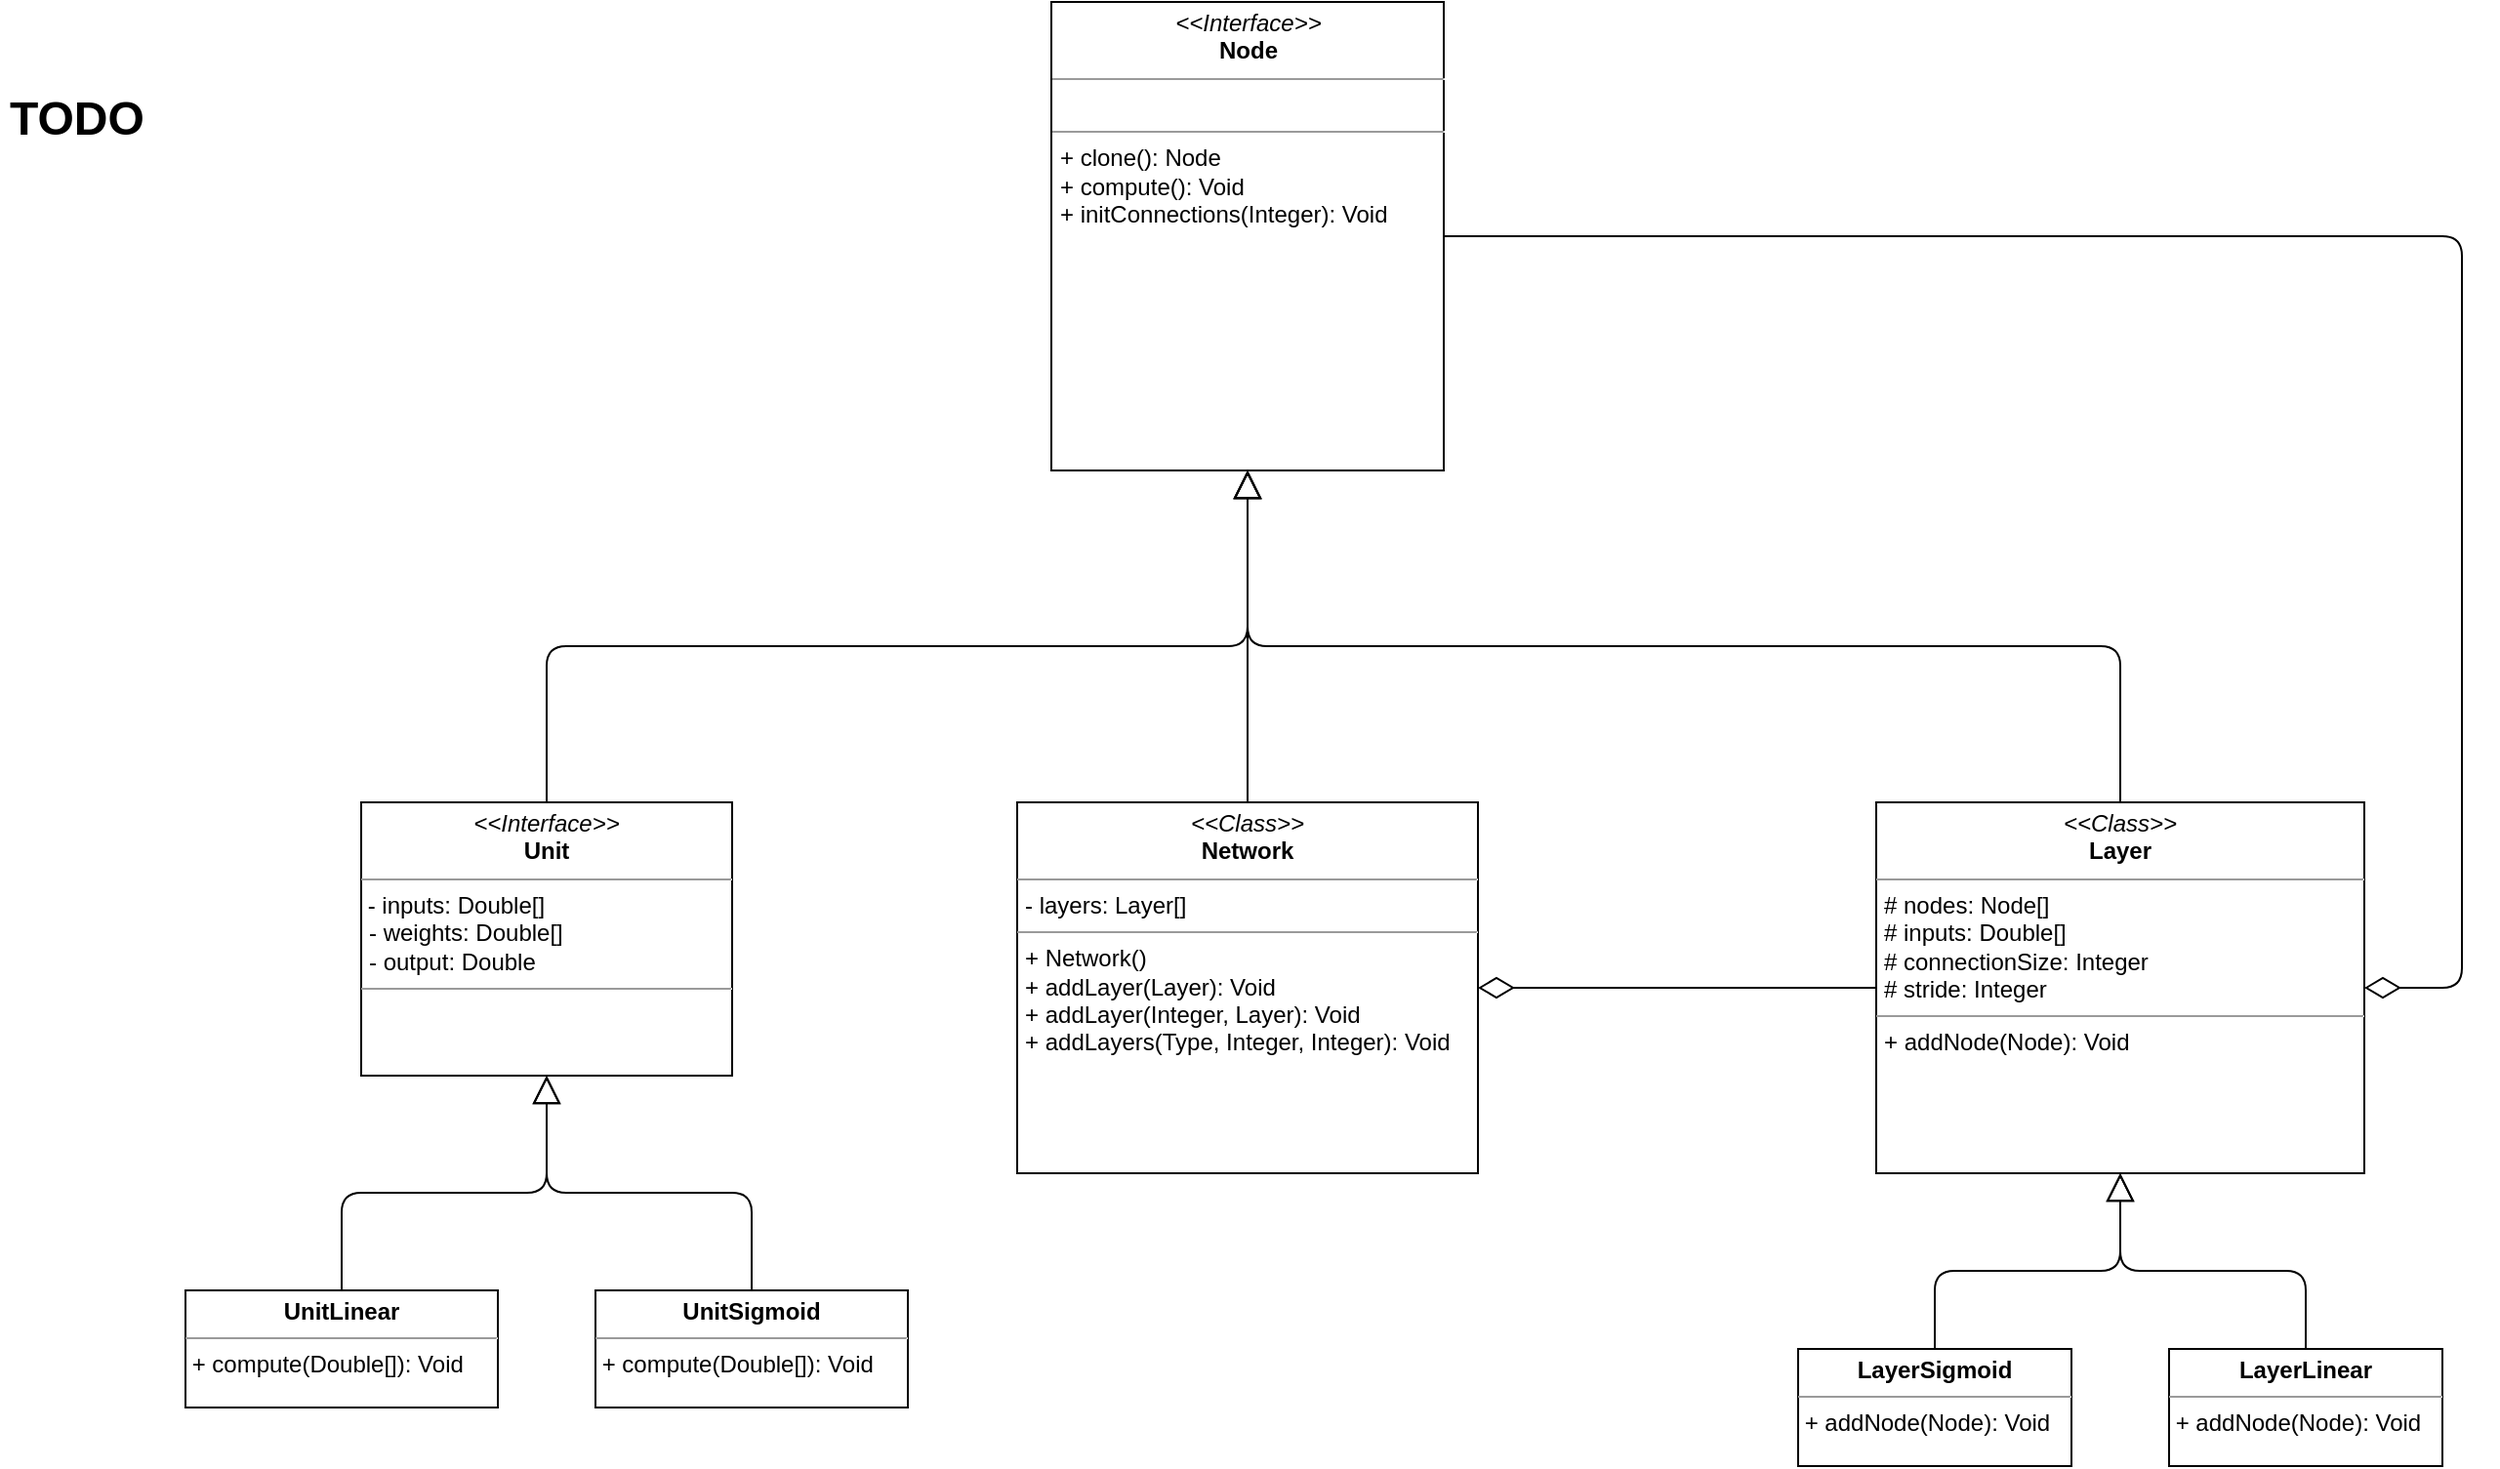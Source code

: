 <mxfile version="21.3.7" type="github">
  <diagram name="Page-1" id="uNkKCIiASawPgkYVZlbz">
    <mxGraphModel dx="2140" dy="1885" grid="1" gridSize="10" guides="1" tooltips="1" connect="1" arrows="1" fold="1" page="1" pageScale="1" pageWidth="827" pageHeight="1169" math="0" shadow="0">
      <root>
        <mxCell id="0" />
        <mxCell id="1" parent="0" />
        <mxCell id="o9NzXwWwgQ-Qjs8sOzDm-34" value="&lt;p style=&quot;margin:0px;margin-top:4px;text-align:center;&quot;&gt;&lt;i&gt;&amp;lt;&amp;lt;Interface&amp;gt;&amp;gt;&lt;/i&gt;&lt;br&gt;&lt;b&gt;Node&lt;/b&gt;&lt;/p&gt;&lt;hr size=&quot;1&quot;&gt;&lt;p style=&quot;margin:0px;margin-left:4px;&quot;&gt;&lt;br&gt;&lt;/p&gt;&lt;hr size=&quot;1&quot;&gt;&lt;p style=&quot;margin:0px;margin-left:4px;&quot;&gt;+ clone(): Node&lt;/p&gt;&lt;p style=&quot;margin:0px;margin-left:4px;&quot;&gt;+ compute(): Void&lt;br&gt;&lt;/p&gt;&lt;p style=&quot;margin:0px;margin-left:4px;&quot;&gt;+ initConnections(Integer): Void&lt;/p&gt;" style="verticalAlign=top;align=left;overflow=fill;fontSize=12;fontFamily=Helvetica;html=1;whiteSpace=wrap;" parent="1" vertex="1">
          <mxGeometry x="-101.5" y="-50" width="201" height="240" as="geometry" />
        </mxCell>
        <mxCell id="o9NzXwWwgQ-Qjs8sOzDm-41" style="edgeStyle=orthogonalEdgeStyle;rounded=1;orthogonalLoop=1;jettySize=auto;html=1;endArrow=diamondThin;endFill=0;exitX=0;exitY=0.5;exitDx=0;exitDy=0;endSize=16;startSize=6;targetPerimeterSpacing=0;sourcePerimeterSpacing=0;shadow=0;entryX=1;entryY=0.5;entryDx=0;entryDy=0;" parent="1" source="o9NzXwWwgQ-Qjs8sOzDm-38" target="o9NzXwWwgQ-Qjs8sOzDm-36" edge="1">
          <mxGeometry relative="1" as="geometry" />
        </mxCell>
        <mxCell id="o9NzXwWwgQ-Qjs8sOzDm-69" style="edgeStyle=orthogonalEdgeStyle;shape=connector;rounded=1;orthogonalLoop=1;jettySize=auto;html=1;entryX=0.5;entryY=1;entryDx=0;entryDy=0;labelBackgroundColor=default;strokeColor=default;fontFamily=Helvetica;fontSize=11;fontColor=default;endArrow=block;endFill=0;endSize=12;" parent="1" source="o9NzXwWwgQ-Qjs8sOzDm-36" target="o9NzXwWwgQ-Qjs8sOzDm-34" edge="1">
          <mxGeometry relative="1" as="geometry" />
        </mxCell>
        <mxCell id="AS5Nvz6PnynkbYjA6w8z-19" value="" style="edgeStyle=orthogonalEdgeStyle;shape=connector;rounded=1;orthogonalLoop=1;jettySize=auto;html=1;labelBackgroundColor=default;strokeColor=default;strokeWidth=1;fontFamily=Helvetica;fontSize=11;fontColor=default;endArrow=block;endFill=0;endSize=12;" parent="1" source="o9NzXwWwgQ-Qjs8sOzDm-36" target="o9NzXwWwgQ-Qjs8sOzDm-34" edge="1">
          <mxGeometry relative="1" as="geometry" />
        </mxCell>
        <mxCell id="o9NzXwWwgQ-Qjs8sOzDm-36" value="&lt;p style=&quot;margin:0px;margin-top:4px;text-align:center;&quot;&gt;&lt;i&gt;&amp;lt;&amp;lt;Class&amp;gt;&amp;gt;&lt;/i&gt;&lt;br&gt;&lt;b&gt;Network&lt;/b&gt;&lt;/p&gt;&lt;hr size=&quot;1&quot;&gt;&lt;p style=&quot;margin:0px;margin-left:4px;&quot;&gt;- layers: Layer[]&lt;/p&gt;&lt;hr size=&quot;1&quot;&gt;&lt;p style=&quot;margin:0px;margin-left:4px;&quot;&gt;+ Network()&lt;/p&gt;&lt;p style=&quot;margin:0px;margin-left:4px;&quot;&gt;+ addLayer(Layer): Void&lt;/p&gt;&lt;p style=&quot;margin:0px;margin-left:4px;&quot;&gt;+ addLayer(Integer, Layer): Void&lt;br&gt;&lt;/p&gt;&lt;p style=&quot;margin:0px;margin-left:4px;&quot;&gt;+ addLayers(Type, Integer, Integer): Void&lt;/p&gt;&lt;p style=&quot;margin:0px;margin-left:4px;&quot;&gt;&lt;br&gt;&lt;/p&gt;" style="verticalAlign=top;align=left;overflow=fill;fontSize=12;fontFamily=Helvetica;html=1;whiteSpace=wrap;" parent="1" vertex="1">
          <mxGeometry x="-119" y="360" width="236" height="190" as="geometry" />
        </mxCell>
        <mxCell id="AS5Nvz6PnynkbYjA6w8z-20" style="edgeStyle=orthogonalEdgeStyle;shape=connector;rounded=1;orthogonalLoop=1;jettySize=auto;html=1;entryX=0.5;entryY=1;entryDx=0;entryDy=0;labelBackgroundColor=default;strokeColor=default;strokeWidth=1;fontFamily=Helvetica;fontSize=11;fontColor=default;endArrow=block;endFill=0;endSize=12;" parent="1" source="o9NzXwWwgQ-Qjs8sOzDm-37" target="o9NzXwWwgQ-Qjs8sOzDm-34" edge="1">
          <mxGeometry relative="1" as="geometry">
            <Array as="points">
              <mxPoint x="-360" y="280" />
              <mxPoint x="-1" y="280" />
            </Array>
          </mxGeometry>
        </mxCell>
        <mxCell id="o9NzXwWwgQ-Qjs8sOzDm-37" value="&lt;p style=&quot;margin:0px;margin-top:4px;text-align:center;&quot;&gt;&lt;i&gt;&amp;lt;&amp;lt;Interface&amp;gt;&amp;gt;&lt;/i&gt;&lt;br&gt;&lt;b&gt;Unit&lt;/b&gt;&lt;/p&gt;&lt;hr size=&quot;1&quot;&gt;&lt;p style=&quot;border-color: var(--border-color); margin: 0px 0px 0px 4px;&quot;&gt;&lt;/p&gt;&amp;nbsp;- inputs: Double[]&lt;p style=&quot;border-color: var(--border-color); margin: 0px 0px 0px 4px;&quot;&gt;- weights: Double[]&lt;/p&gt;&lt;p style=&quot;border-color: var(--border-color); margin: 0px 0px 0px 4px;&quot;&gt;- output: Double&lt;/p&gt;&lt;hr size=&quot;1&quot;&gt;&lt;p style=&quot;margin:0px;margin-left:4px;&quot;&gt;&lt;br&gt;&lt;/p&gt;" style="verticalAlign=top;align=left;overflow=fill;fontSize=12;fontFamily=Helvetica;html=1;whiteSpace=wrap;" parent="1" vertex="1">
          <mxGeometry x="-455" y="360" width="190" height="140" as="geometry" />
        </mxCell>
        <mxCell id="AS5Nvz6PnynkbYjA6w8z-23" style="edgeStyle=orthogonalEdgeStyle;shape=connector;rounded=1;orthogonalLoop=1;jettySize=auto;html=1;labelBackgroundColor=default;strokeColor=default;strokeWidth=1;fontFamily=Helvetica;fontSize=11;fontColor=default;endArrow=block;endFill=0;endSize=12;" parent="1" source="o9NzXwWwgQ-Qjs8sOzDm-38" target="o9NzXwWwgQ-Qjs8sOzDm-34" edge="1">
          <mxGeometry relative="1" as="geometry">
            <Array as="points">
              <mxPoint x="446" y="280" />
              <mxPoint x="-1" y="280" />
            </Array>
          </mxGeometry>
        </mxCell>
        <mxCell id="AS5Nvz6PnynkbYjA6w8z-25" style="edgeStyle=orthogonalEdgeStyle;shape=connector;rounded=1;orthogonalLoop=1;jettySize=auto;html=1;labelBackgroundColor=default;strokeColor=default;strokeWidth=1;fontFamily=Helvetica;fontSize=11;fontColor=default;endArrow=diamondThin;endFill=0;endSize=16;jumpStyle=none;exitX=1;exitY=0.5;exitDx=0;exitDy=0;" parent="1" source="o9NzXwWwgQ-Qjs8sOzDm-34" target="o9NzXwWwgQ-Qjs8sOzDm-38" edge="1">
          <mxGeometry relative="1" as="geometry">
            <Array as="points">
              <mxPoint x="621" y="70" />
              <mxPoint x="621" y="455" />
            </Array>
          </mxGeometry>
        </mxCell>
        <mxCell id="o9NzXwWwgQ-Qjs8sOzDm-38" value="&lt;p style=&quot;margin:0px;margin-top:4px;text-align:center;&quot;&gt;&lt;i&gt;&amp;lt;&amp;lt;Class&amp;gt;&amp;gt;&lt;/i&gt;&lt;br&gt;&lt;b&gt;Layer&lt;/b&gt;&lt;/p&gt;&lt;hr size=&quot;1&quot;&gt;&lt;p style=&quot;margin:0px;margin-left:4px;&quot;&gt;&lt;span style=&quot;background-color: initial;&quot;&gt;# nodes: Node[]&lt;/span&gt;&lt;br&gt;&lt;/p&gt;&lt;p style=&quot;margin:0px;margin-left:4px;&quot;&gt;&lt;span style=&quot;background-color: initial;&quot;&gt;# inputs: Double[]&lt;/span&gt;&lt;/p&gt;&lt;p style=&quot;margin:0px;margin-left:4px;&quot;&gt;# connectionSize: Integer&lt;/p&gt;&lt;p style=&quot;margin:0px;margin-left:4px;&quot;&gt;# stride: Integer&lt;/p&gt;&lt;hr size=&quot;1&quot;&gt;&lt;p style=&quot;margin:0px;margin-left:4px;&quot;&gt;+ addNode(Node): Void&lt;/p&gt;" style="verticalAlign=top;align=left;overflow=fill;fontSize=12;fontFamily=Helvetica;html=1;whiteSpace=wrap;" parent="1" vertex="1">
          <mxGeometry x="321" y="360" width="250" height="190" as="geometry" />
        </mxCell>
        <mxCell id="T5NpYa1NAQFHGdYFaUQo-2" value="&lt;h1&gt;TODO&lt;/h1&gt;&lt;p&gt;&lt;br&gt;&lt;/p&gt;" style="text;html=1;strokeColor=none;fillColor=none;spacing=5;spacingTop=-20;whiteSpace=wrap;overflow=hidden;rounded=0;" parent="1" vertex="1">
          <mxGeometry x="-640" y="-10" width="350" height="120" as="geometry" />
        </mxCell>
        <mxCell id="AS5Nvz6PnynkbYjA6w8z-11" style="edgeStyle=orthogonalEdgeStyle;shape=connector;rounded=1;orthogonalLoop=1;jettySize=auto;html=1;entryX=0.5;entryY=1;entryDx=0;entryDy=0;labelBackgroundColor=default;strokeColor=default;strokeWidth=1;fontFamily=Helvetica;fontSize=11;fontColor=default;endArrow=block;endFill=0;endSize=12;" parent="1" source="AS5Nvz6PnynkbYjA6w8z-6" target="o9NzXwWwgQ-Qjs8sOzDm-37" edge="1">
          <mxGeometry relative="1" as="geometry" />
        </mxCell>
        <mxCell id="AS5Nvz6PnynkbYjA6w8z-6" value="&lt;p style=&quot;margin:0px;margin-top:4px;text-align:center;&quot;&gt;&lt;b&gt;UnitLinear&lt;/b&gt;&lt;/p&gt;&lt;hr size=&quot;1&quot;&gt;&lt;div style=&quot;height:2px;&quot;&gt;&amp;nbsp;+ compute(Double[]): Void&lt;/div&gt;" style="verticalAlign=top;align=left;overflow=fill;fontSize=12;fontFamily=Helvetica;html=1;whiteSpace=wrap;" parent="1" vertex="1">
          <mxGeometry x="-545" y="610" width="160" height="60" as="geometry" />
        </mxCell>
        <mxCell id="AS5Nvz6PnynkbYjA6w8z-12" style="edgeStyle=orthogonalEdgeStyle;shape=connector;rounded=1;orthogonalLoop=1;jettySize=auto;html=1;entryX=0.5;entryY=1;entryDx=0;entryDy=0;labelBackgroundColor=default;strokeColor=default;strokeWidth=1;fontFamily=Helvetica;fontSize=11;fontColor=default;endArrow=block;endFill=0;endSize=12;" parent="1" source="AS5Nvz6PnynkbYjA6w8z-7" target="o9NzXwWwgQ-Qjs8sOzDm-37" edge="1">
          <mxGeometry relative="1" as="geometry" />
        </mxCell>
        <mxCell id="AS5Nvz6PnynkbYjA6w8z-7" value="&lt;p style=&quot;margin:0px;margin-top:4px;text-align:center;&quot;&gt;&lt;b&gt;UnitSigmoid&lt;/b&gt;&lt;/p&gt;&lt;hr size=&quot;1&quot;&gt;&lt;div style=&quot;height:2px;&quot;&gt;&amp;nbsp;+ compute(Double[]): Void&lt;/div&gt;" style="verticalAlign=top;align=left;overflow=fill;fontSize=12;fontFamily=Helvetica;html=1;whiteSpace=wrap;" parent="1" vertex="1">
          <mxGeometry x="-335" y="610" width="160" height="60" as="geometry" />
        </mxCell>
        <mxCell id="AS5Nvz6PnynkbYjA6w8z-21" style="edgeStyle=orthogonalEdgeStyle;shape=connector;rounded=1;orthogonalLoop=1;jettySize=auto;html=1;entryX=0.5;entryY=1;entryDx=0;entryDy=0;labelBackgroundColor=default;strokeColor=default;strokeWidth=1;fontFamily=Helvetica;fontSize=11;fontColor=default;endArrow=block;endFill=0;endSize=12;" parent="1" source="AS5Nvz6PnynkbYjA6w8z-13" target="o9NzXwWwgQ-Qjs8sOzDm-38" edge="1">
          <mxGeometry relative="1" as="geometry" />
        </mxCell>
        <mxCell id="AS5Nvz6PnynkbYjA6w8z-13" value="&lt;p style=&quot;margin:0px;margin-top:4px;text-align:center;&quot;&gt;&lt;b&gt;LayerLinear&lt;/b&gt;&lt;/p&gt;&lt;hr size=&quot;1&quot;&gt;&lt;div style=&quot;height:2px;&quot;&gt;&amp;nbsp;+ addNode(Node): Void&lt;/div&gt;" style="verticalAlign=top;align=left;overflow=fill;fontSize=12;fontFamily=Helvetica;html=1;whiteSpace=wrap;" parent="1" vertex="1">
          <mxGeometry x="471" y="640" width="140" height="60" as="geometry" />
        </mxCell>
        <mxCell id="AS5Nvz6PnynkbYjA6w8z-22" style="edgeStyle=orthogonalEdgeStyle;shape=connector;rounded=1;orthogonalLoop=1;jettySize=auto;html=1;labelBackgroundColor=default;strokeColor=default;strokeWidth=1;fontFamily=Helvetica;fontSize=11;fontColor=default;endArrow=block;endFill=0;endSize=12;" parent="1" source="AS5Nvz6PnynkbYjA6w8z-15" target="o9NzXwWwgQ-Qjs8sOzDm-38" edge="1">
          <mxGeometry relative="1" as="geometry" />
        </mxCell>
        <mxCell id="AS5Nvz6PnynkbYjA6w8z-15" value="&lt;p style=&quot;margin:0px;margin-top:4px;text-align:center;&quot;&gt;&lt;b&gt;LayerSigmoid&lt;/b&gt;&lt;/p&gt;&lt;hr size=&quot;1&quot;&gt;&lt;div style=&quot;height:2px;&quot;&gt;&amp;nbsp;+ addNode(Node): Void&lt;/div&gt;" style="verticalAlign=top;align=left;overflow=fill;fontSize=12;fontFamily=Helvetica;html=1;whiteSpace=wrap;" parent="1" vertex="1">
          <mxGeometry x="281" y="640" width="140" height="60" as="geometry" />
        </mxCell>
      </root>
    </mxGraphModel>
  </diagram>
</mxfile>
